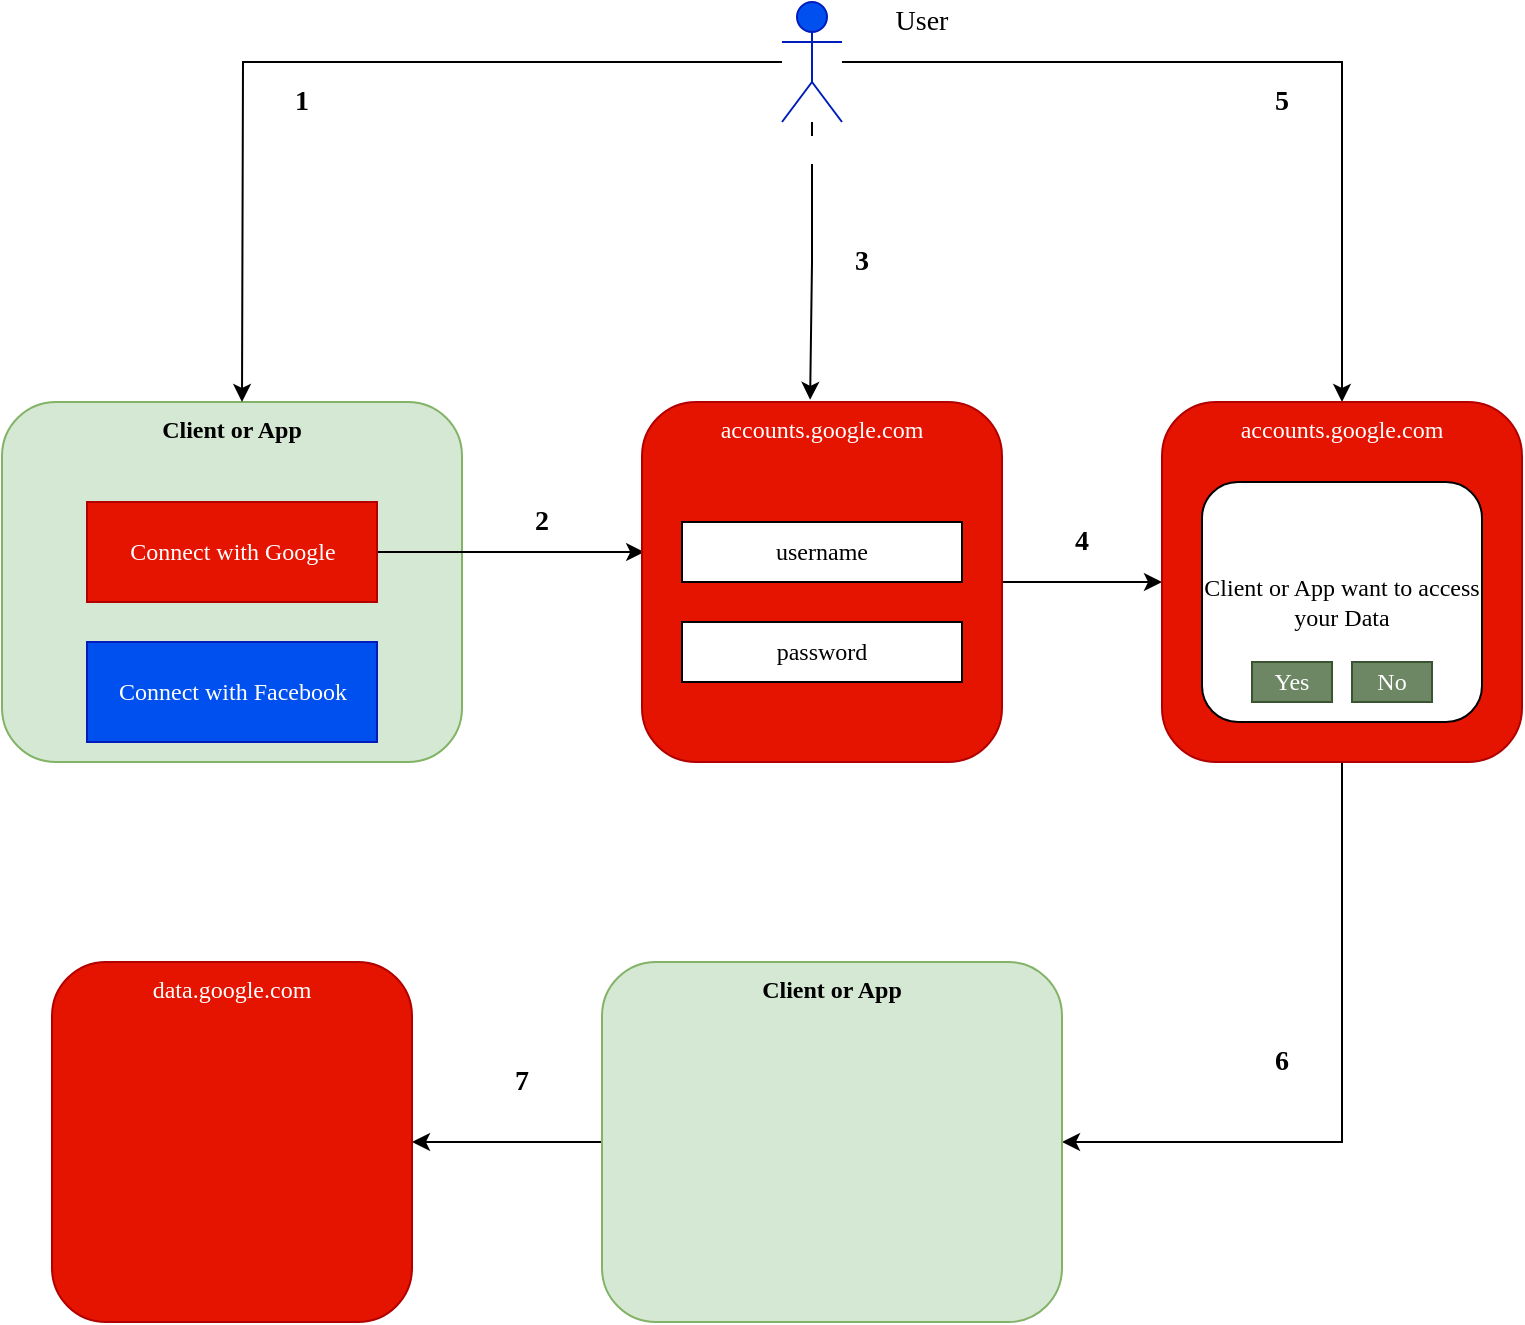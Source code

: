 <mxfile version="12.7.0" type="device"><diagram id="LhICY24OaKC_H1aZuTAq" name="Page-1"><mxGraphModel dx="1102" dy="1633" grid="1" gridSize="10" guides="1" tooltips="1" connect="1" arrows="1" fold="1" page="1" pageScale="1" pageWidth="850" pageHeight="1100" math="0" shadow="0"><root><mxCell id="0"/><mxCell id="1" parent="0"/><mxCell id="HvZNZESN1UvKQp6TMCK1-1" value="Client or App" style="rounded=1;whiteSpace=wrap;html=1;verticalAlign=top;fontStyle=1;fontFamily=Comic Sans MS;fillColor=#d5e8d4;strokeColor=#82b366;" vertex="1" parent="1"><mxGeometry x="70" y="100" width="230" height="180" as="geometry"/></mxCell><mxCell id="HvZNZESN1UvKQp6TMCK1-7" style="edgeStyle=orthogonalEdgeStyle;rounded=0;orthogonalLoop=1;jettySize=auto;html=1;" edge="1" parent="1" source="HvZNZESN1UvKQp6TMCK1-2"><mxGeometry relative="1" as="geometry"><mxPoint x="190" y="100" as="targetPoint"/></mxGeometry></mxCell><mxCell id="HvZNZESN1UvKQp6TMCK1-28" style="edgeStyle=orthogonalEdgeStyle;rounded=0;orthogonalLoop=1;jettySize=auto;html=1;entryX=0.467;entryY=-0.006;entryDx=0;entryDy=0;entryPerimeter=0;fontFamily=Comic Sans MS;" edge="1" parent="1" source="HvZNZESN1UvKQp6TMCK1-2" target="HvZNZESN1UvKQp6TMCK1-11"><mxGeometry relative="1" as="geometry"/></mxCell><mxCell id="HvZNZESN1UvKQp6TMCK1-30" style="edgeStyle=orthogonalEdgeStyle;rounded=0;orthogonalLoop=1;jettySize=auto;html=1;entryX=0.5;entryY=0;entryDx=0;entryDy=0;fontFamily=Comic Sans MS;" edge="1" parent="1" source="HvZNZESN1UvKQp6TMCK1-2" target="HvZNZESN1UvKQp6TMCK1-16"><mxGeometry relative="1" as="geometry"/></mxCell><mxCell id="HvZNZESN1UvKQp6TMCK1-2" value="User" style="shape=umlActor;verticalLabelPosition=bottom;labelBackgroundColor=#ffffff;verticalAlign=top;html=1;outlineConnect=0;fontStyle=1;fillColor=#0050ef;strokeColor=#001DBC;fontColor=#ffffff;" vertex="1" parent="1"><mxGeometry x="460" y="-100" width="30" height="60" as="geometry"/></mxCell><mxCell id="HvZNZESN1UvKQp6TMCK1-31" style="edgeStyle=orthogonalEdgeStyle;rounded=0;orthogonalLoop=1;jettySize=auto;html=1;entryX=0.006;entryY=0.417;entryDx=0;entryDy=0;entryPerimeter=0;fontFamily=Comic Sans MS;" edge="1" parent="1" source="HvZNZESN1UvKQp6TMCK1-8" target="HvZNZESN1UvKQp6TMCK1-11"><mxGeometry relative="1" as="geometry"/></mxCell><mxCell id="HvZNZESN1UvKQp6TMCK1-8" value="Connect with Google" style="rounded=0;whiteSpace=wrap;html=1;fontFamily=Comic Sans MS;fillColor=#e51400;strokeColor=#B20000;fontColor=#ffffff;" vertex="1" parent="1"><mxGeometry x="112.5" y="150" width="145" height="50" as="geometry"/></mxCell><mxCell id="HvZNZESN1UvKQp6TMCK1-9" value="Connect with Facebook" style="rounded=0;whiteSpace=wrap;html=1;fontFamily=Comic Sans MS;fillColor=#0050ef;strokeColor=#001DBC;fontColor=#ffffff;" vertex="1" parent="1"><mxGeometry x="112.5" y="220" width="145" height="50" as="geometry"/></mxCell><mxCell id="HvZNZESN1UvKQp6TMCK1-32" style="edgeStyle=orthogonalEdgeStyle;rounded=0;orthogonalLoop=1;jettySize=auto;html=1;entryX=0;entryY=0.5;entryDx=0;entryDy=0;fontFamily=Comic Sans MS;" edge="1" parent="1" source="HvZNZESN1UvKQp6TMCK1-11" target="HvZNZESN1UvKQp6TMCK1-16"><mxGeometry relative="1" as="geometry"/></mxCell><mxCell id="HvZNZESN1UvKQp6TMCK1-11" value="accounts.google.com" style="rounded=1;whiteSpace=wrap;html=1;fontFamily=Comic Sans MS;fillColor=#e51400;strokeColor=#B20000;fontColor=#ffffff;verticalAlign=top;" vertex="1" parent="1"><mxGeometry x="390" y="100" width="180" height="180" as="geometry"/></mxCell><mxCell id="HvZNZESN1UvKQp6TMCK1-12" value="username" style="rounded=0;whiteSpace=wrap;html=1;fontFamily=Comic Sans MS;" vertex="1" parent="1"><mxGeometry x="410" y="160" width="140" height="30" as="geometry"/></mxCell><mxCell id="HvZNZESN1UvKQp6TMCK1-13" value="password" style="rounded=0;whiteSpace=wrap;html=1;fontFamily=Comic Sans MS;" vertex="1" parent="1"><mxGeometry x="410" y="210" width="140" height="30" as="geometry"/></mxCell><mxCell id="HvZNZESN1UvKQp6TMCK1-39" style="edgeStyle=orthogonalEdgeStyle;rounded=0;orthogonalLoop=1;jettySize=auto;html=1;exitX=0.5;exitY=1;exitDx=0;exitDy=0;entryX=1;entryY=0.5;entryDx=0;entryDy=0;fontFamily=Comic Sans MS;fontSize=14;" edge="1" parent="1" source="HvZNZESN1UvKQp6TMCK1-16" target="HvZNZESN1UvKQp6TMCK1-38"><mxGeometry relative="1" as="geometry"/></mxCell><mxCell id="HvZNZESN1UvKQp6TMCK1-16" value="accounts.google.com" style="rounded=1;whiteSpace=wrap;html=1;fontFamily=Comic Sans MS;fillColor=#e51400;strokeColor=#B20000;fontColor=#ffffff;verticalAlign=top;" vertex="1" parent="1"><mxGeometry x="650" y="100" width="180" height="180" as="geometry"/></mxCell><mxCell id="HvZNZESN1UvKQp6TMCK1-17" value="Client or App want to access your Data" style="rounded=1;whiteSpace=wrap;html=1;fontFamily=Comic Sans MS;" vertex="1" parent="1"><mxGeometry x="670" y="140" width="140" height="120" as="geometry"/></mxCell><mxCell id="HvZNZESN1UvKQp6TMCK1-18" value="Yes" style="text;html=1;strokeColor=#3A5431;fillColor=#6d8764;align=center;verticalAlign=middle;whiteSpace=wrap;rounded=0;fontFamily=Comic Sans MS;fontColor=#ffffff;" vertex="1" parent="1"><mxGeometry x="695" y="230" width="40" height="20" as="geometry"/></mxCell><mxCell id="HvZNZESN1UvKQp6TMCK1-19" value="No" style="text;html=1;strokeColor=#3A5431;fillColor=#6d8764;align=center;verticalAlign=middle;whiteSpace=wrap;rounded=0;fontFamily=Comic Sans MS;fontColor=#ffffff;" vertex="1" parent="1"><mxGeometry x="745" y="230" width="40" height="20" as="geometry"/></mxCell><mxCell id="HvZNZESN1UvKQp6TMCK1-33" value="1" style="text;html=1;strokeColor=none;fillColor=none;align=center;verticalAlign=middle;whiteSpace=wrap;rounded=0;fontFamily=Comic Sans MS;fontStyle=1;fontSize=14;" vertex="1" parent="1"><mxGeometry x="200" y="-60" width="40" height="20" as="geometry"/></mxCell><mxCell id="HvZNZESN1UvKQp6TMCK1-34" value="2" style="text;html=1;strokeColor=none;fillColor=none;align=center;verticalAlign=middle;whiteSpace=wrap;rounded=0;fontFamily=Comic Sans MS;fontStyle=1;fontSize=14;" vertex="1" parent="1"><mxGeometry x="320" y="150" width="40" height="20" as="geometry"/></mxCell><mxCell id="HvZNZESN1UvKQp6TMCK1-35" value="3" style="text;html=1;strokeColor=none;fillColor=none;align=center;verticalAlign=middle;whiteSpace=wrap;rounded=0;fontFamily=Comic Sans MS;fontStyle=1;fontSize=14;" vertex="1" parent="1"><mxGeometry x="480" y="20" width="40" height="20" as="geometry"/></mxCell><mxCell id="HvZNZESN1UvKQp6TMCK1-36" value="4" style="text;html=1;strokeColor=none;fillColor=none;align=center;verticalAlign=middle;whiteSpace=wrap;rounded=0;fontFamily=Comic Sans MS;fontStyle=1;fontSize=14;" vertex="1" parent="1"><mxGeometry x="590" y="160" width="40" height="20" as="geometry"/></mxCell><mxCell id="HvZNZESN1UvKQp6TMCK1-37" value="5" style="text;html=1;strokeColor=none;fillColor=none;align=center;verticalAlign=middle;whiteSpace=wrap;rounded=0;fontFamily=Comic Sans MS;fontStyle=1;fontSize=14;" vertex="1" parent="1"><mxGeometry x="690" y="-60" width="40" height="20" as="geometry"/></mxCell><mxCell id="HvZNZESN1UvKQp6TMCK1-41" style="edgeStyle=orthogonalEdgeStyle;rounded=0;orthogonalLoop=1;jettySize=auto;html=1;entryX=1;entryY=0.5;entryDx=0;entryDy=0;fontFamily=Comic Sans MS;fontSize=14;" edge="1" parent="1" source="HvZNZESN1UvKQp6TMCK1-38" target="HvZNZESN1UvKQp6TMCK1-40"><mxGeometry relative="1" as="geometry"/></mxCell><mxCell id="HvZNZESN1UvKQp6TMCK1-38" value="Client or App" style="rounded=1;whiteSpace=wrap;html=1;verticalAlign=top;fontStyle=1;fontFamily=Comic Sans MS;fillColor=#d5e8d4;strokeColor=#82b366;" vertex="1" parent="1"><mxGeometry x="370" y="380" width="230" height="180" as="geometry"/></mxCell><mxCell id="HvZNZESN1UvKQp6TMCK1-40" value="data.google.com" style="rounded=1;whiteSpace=wrap;html=1;fontFamily=Comic Sans MS;fillColor=#e51400;strokeColor=#B20000;fontColor=#ffffff;verticalAlign=top;" vertex="1" parent="1"><mxGeometry x="95" y="380" width="180" height="180" as="geometry"/></mxCell><mxCell id="HvZNZESN1UvKQp6TMCK1-42" value="6" style="text;html=1;strokeColor=none;fillColor=none;align=center;verticalAlign=middle;whiteSpace=wrap;rounded=0;fontFamily=Comic Sans MS;fontStyle=1;fontSize=14;" vertex="1" parent="1"><mxGeometry x="690" y="420" width="40" height="20" as="geometry"/></mxCell><mxCell id="HvZNZESN1UvKQp6TMCK1-43" value="7" style="text;html=1;strokeColor=none;fillColor=none;align=center;verticalAlign=middle;whiteSpace=wrap;rounded=0;fontFamily=Comic Sans MS;fontStyle=1;fontSize=14;" vertex="1" parent="1"><mxGeometry x="310" y="430" width="40" height="20" as="geometry"/></mxCell><mxCell id="HvZNZESN1UvKQp6TMCK1-44" value="User" style="text;html=1;strokeColor=none;fillColor=none;align=center;verticalAlign=middle;whiteSpace=wrap;rounded=0;fontFamily=Comic Sans MS;fontSize=14;" vertex="1" parent="1"><mxGeometry x="510" y="-100" width="40" height="20" as="geometry"/></mxCell></root></mxGraphModel></diagram></mxfile>